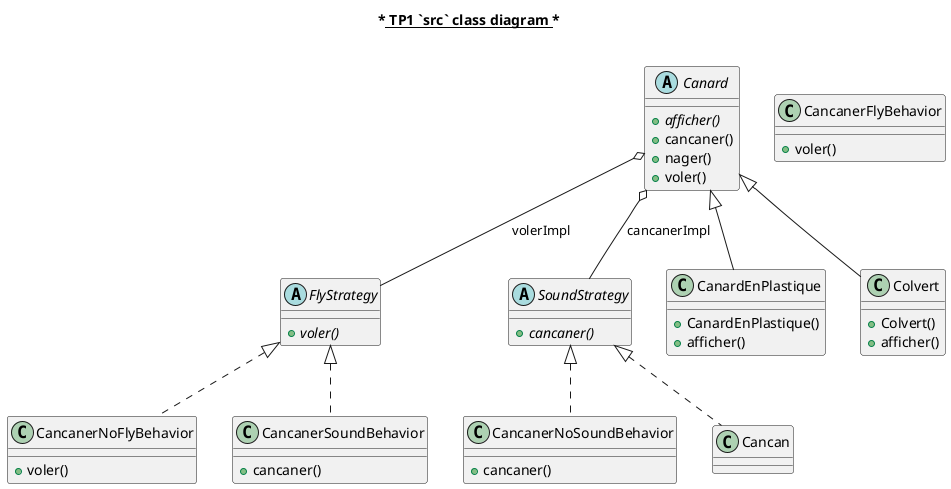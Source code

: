 @startuml

title *__ TP1 `src` class diagram __*\n

abstract class Canard {
    {abstract} + afficher()
    + cancaner()
    + nager()
    + voler()
}

class CanardEnPlastique {
    + CanardEnPlastique()
    + afficher()
}

abstract class FlyStrategy {
    {abstract} + voler()
}

class CancanerFlyBehavior {
    + voler()
}

class CancanerNoFlyBehavior {
    + voler()
}

abstract class SoundStrategy {
    {abstract} + cancaner()
}

class CancanerSoundBehavior {
    + cancaner()
}

class CancanerNoSoundBehavior {
    + cancaner()
}

class Colvert {
    + Colvert()
    + afficher()
}

Canard o-- SoundStrategy : cancanerImpl
Canard o-- FlyStrategy : volerImpl
CanardEnPlastique -up-|> Canard
Cancan .up.|> SoundStrategy
Colvert -up-|> Canard
CancanerNoSoundBehavior .up.|> SoundStrategy
CancanerNoFlyBehavior .up.|> FlyStrategy
CancanerSoundBehavior .up.|> FlyStrategy



@enduml
